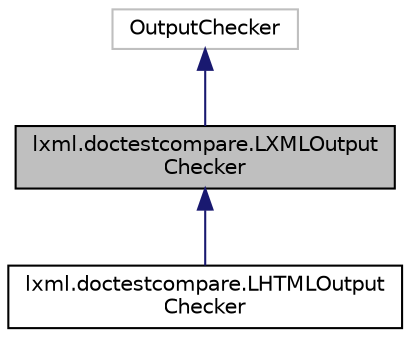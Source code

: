 digraph "lxml.doctestcompare.LXMLOutputChecker"
{
 // LATEX_PDF_SIZE
  edge [fontname="Helvetica",fontsize="10",labelfontname="Helvetica",labelfontsize="10"];
  node [fontname="Helvetica",fontsize="10",shape=record];
  Node1 [label="lxml.doctestcompare.LXMLOutput\lChecker",height=0.2,width=0.4,color="black", fillcolor="grey75", style="filled", fontcolor="black",tooltip=" "];
  Node2 -> Node1 [dir="back",color="midnightblue",fontsize="10",style="solid",fontname="Helvetica"];
  Node2 [label="OutputChecker",height=0.2,width=0.4,color="grey75", fillcolor="white", style="filled",tooltip=" "];
  Node1 -> Node3 [dir="back",color="midnightblue",fontsize="10",style="solid",fontname="Helvetica"];
  Node3 [label="lxml.doctestcompare.LHTMLOutput\lChecker",height=0.2,width=0.4,color="black", fillcolor="white", style="filled",URL="$classlxml_1_1doctestcompare_1_1LHTMLOutputChecker.html",tooltip=" "];
}
